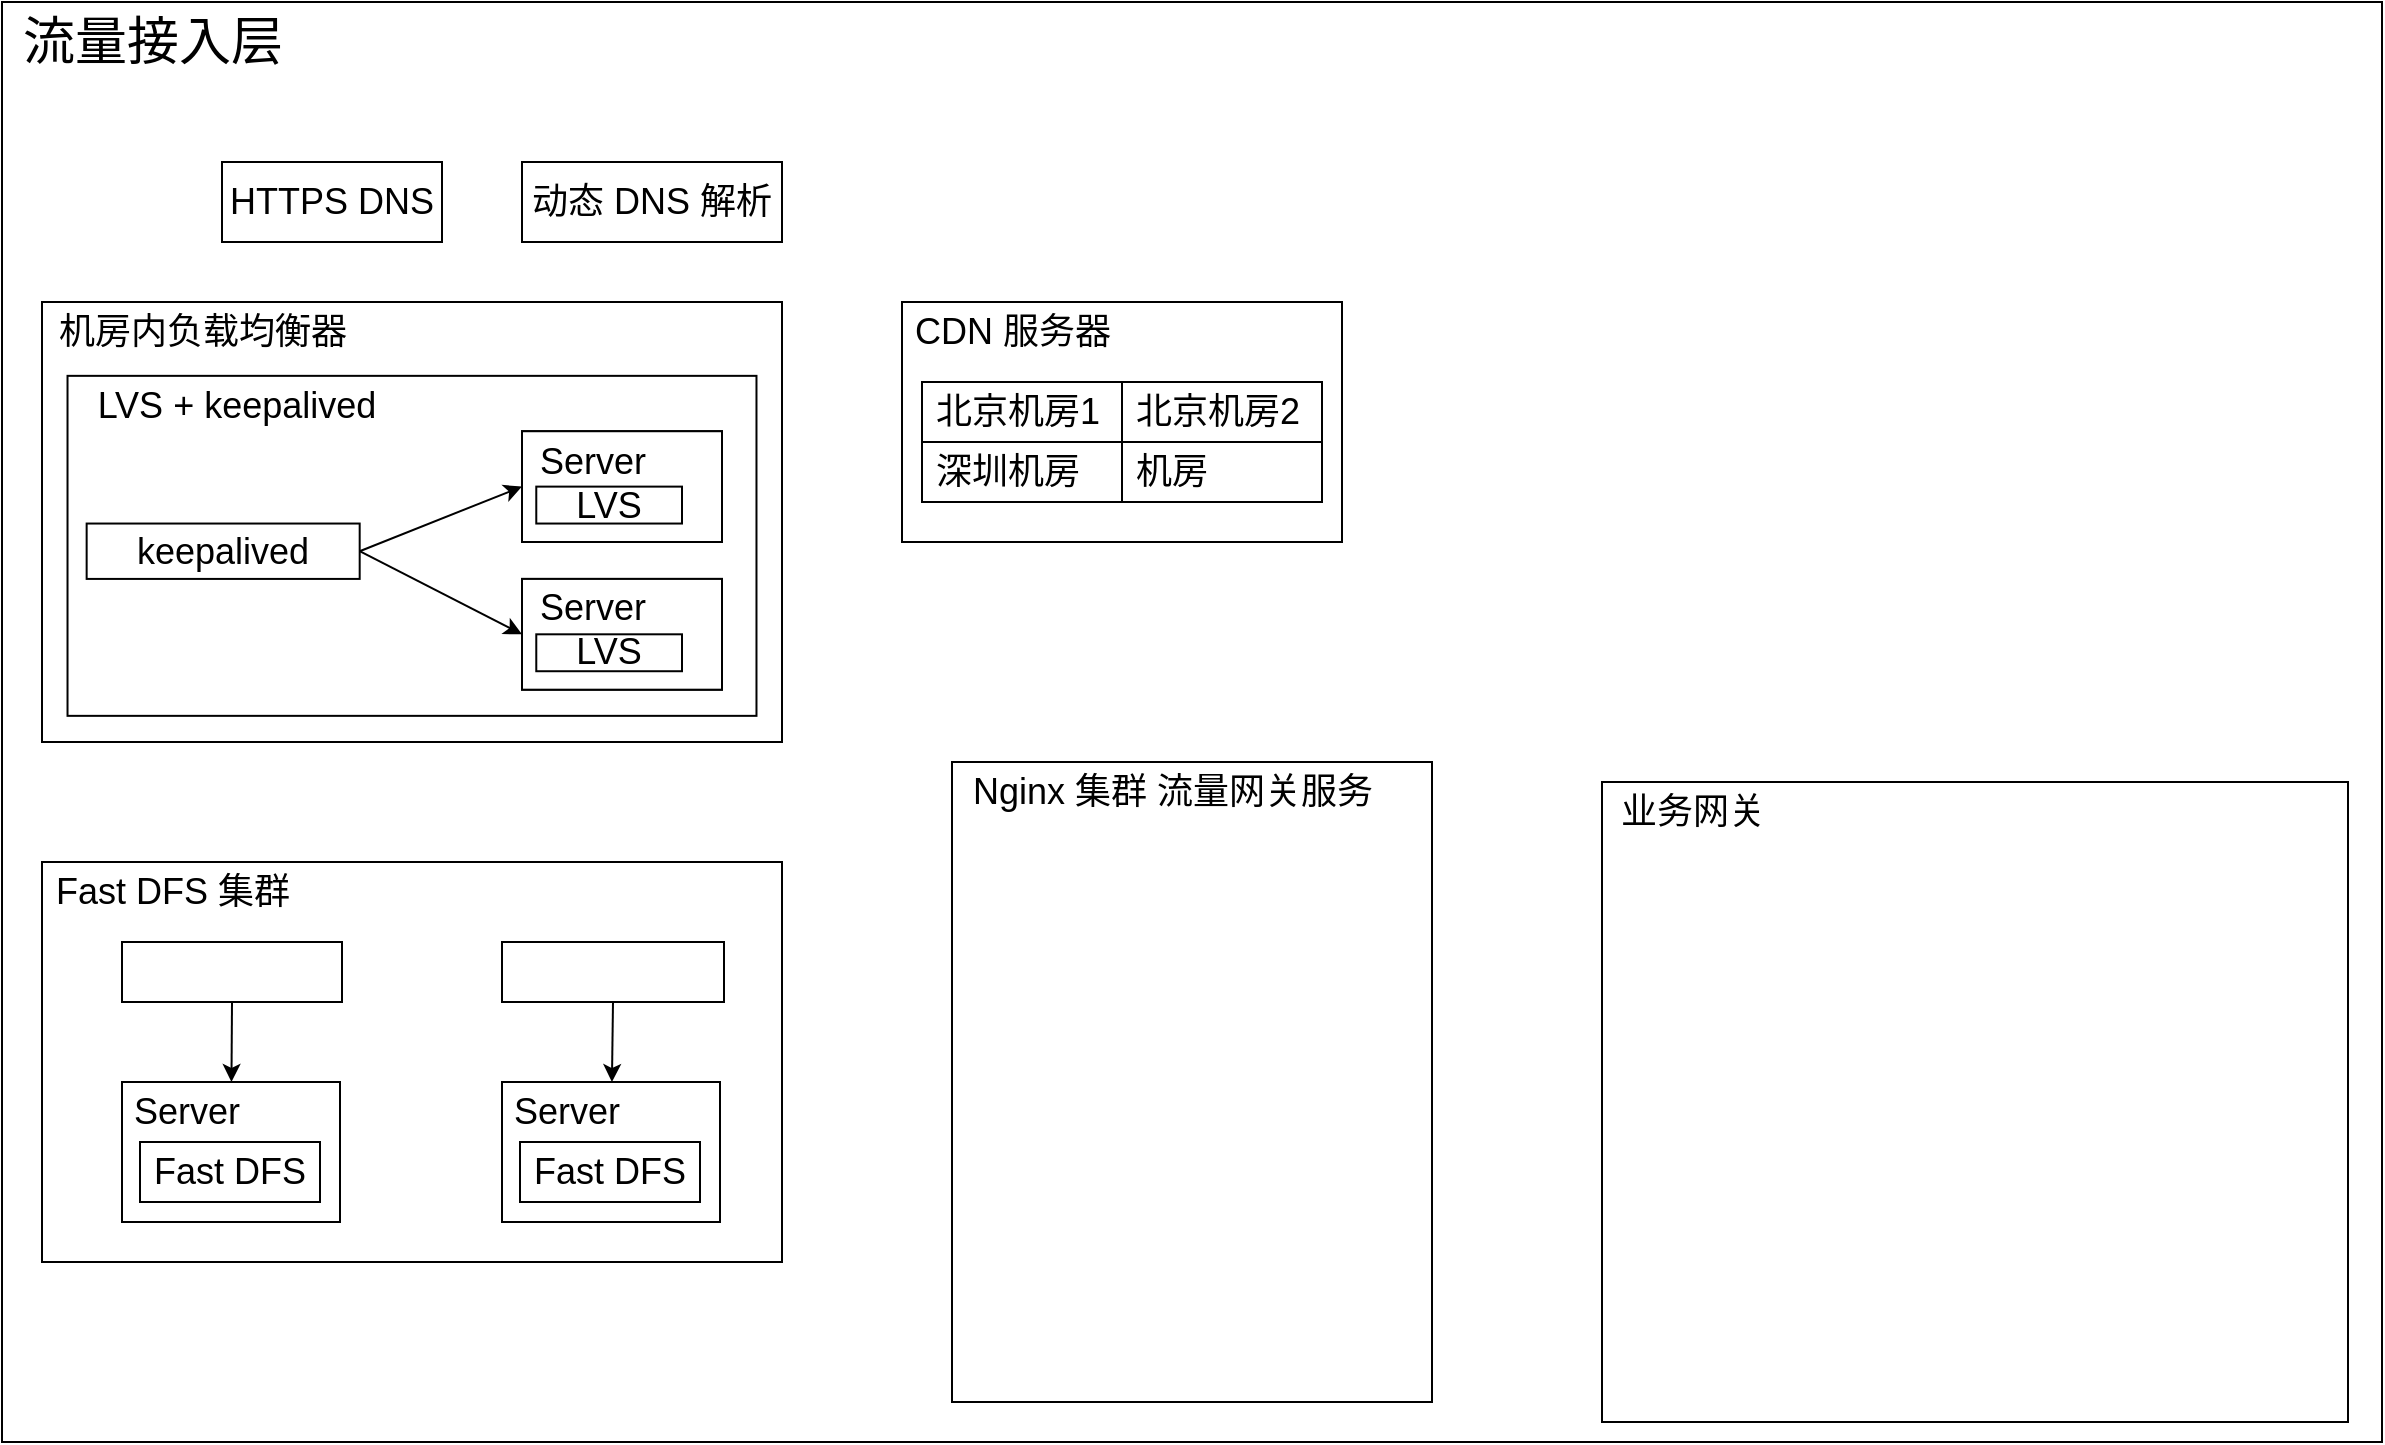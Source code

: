 <mxfile version="14.5.7" type="github">
  <diagram id="bHzi_ambgMTMRVsqIDpd" name="Page-1">
    <mxGraphModel dx="1422" dy="762" grid="1" gridSize="10" guides="1" tooltips="1" connect="1" arrows="1" fold="1" page="1" pageScale="1" pageWidth="827" pageHeight="1169" math="0" shadow="0">
      <root>
        <mxCell id="0" />
        <mxCell id="1" parent="0" />
        <mxCell id="4Noo1hTe9u79b6L2qV_j-10" value="" style="group" vertex="1" connectable="0" parent="1">
          <mxGeometry x="30" y="80" width="1190" height="720" as="geometry" />
        </mxCell>
        <mxCell id="4Noo1hTe9u79b6L2qV_j-1" value="" style="rounded=0;whiteSpace=wrap;html=1;" vertex="1" parent="4Noo1hTe9u79b6L2qV_j-10">
          <mxGeometry width="1190" height="720" as="geometry" />
        </mxCell>
        <mxCell id="4Noo1hTe9u79b6L2qV_j-2" value="流量接入层" style="text;html=1;align=center;verticalAlign=middle;resizable=0;points=[];autosize=1;fontSize=26;" vertex="1" parent="4Noo1hTe9u79b6L2qV_j-10">
          <mxGeometry width="150" height="40" as="geometry" />
        </mxCell>
        <mxCell id="4Noo1hTe9u79b6L2qV_j-8" value="" style="group" vertex="1" connectable="0" parent="4Noo1hTe9u79b6L2qV_j-10">
          <mxGeometry x="20" y="150" width="410" height="440" as="geometry" />
        </mxCell>
        <mxCell id="4Noo1hTe9u79b6L2qV_j-3" value="" style="rounded=0;whiteSpace=wrap;html=1;fontSize=26;" vertex="1" parent="4Noo1hTe9u79b6L2qV_j-8">
          <mxGeometry width="370" height="220" as="geometry" />
        </mxCell>
        <mxCell id="4Noo1hTe9u79b6L2qV_j-4" value="机房内负载均衡器" style="text;html=1;align=center;verticalAlign=middle;resizable=0;points=[];autosize=1;fontSize=18;" vertex="1" parent="4Noo1hTe9u79b6L2qV_j-8">
          <mxGeometry width="160" height="30" as="geometry" />
        </mxCell>
        <mxCell id="4Noo1hTe9u79b6L2qV_j-12" value="" style="group" vertex="1" connectable="0" parent="4Noo1hTe9u79b6L2qV_j-8">
          <mxGeometry x="12.759" y="36.923" width="397.241" height="193.846" as="geometry" />
        </mxCell>
        <mxCell id="4Noo1hTe9u79b6L2qV_j-13" value="" style="rounded=0;whiteSpace=wrap;html=1;fontSize=26;" vertex="1" parent="4Noo1hTe9u79b6L2qV_j-12">
          <mxGeometry width="344.48" height="170" as="geometry" />
        </mxCell>
        <mxCell id="4Noo1hTe9u79b6L2qV_j-14" value="LVS + keepalived" style="text;html=1;align=center;verticalAlign=middle;resizable=0;points=[];autosize=1;fontSize=18;" vertex="1" parent="4Noo1hTe9u79b6L2qV_j-12">
          <mxGeometry x="9.569" width="150" height="30" as="geometry" />
        </mxCell>
        <mxCell id="4Noo1hTe9u79b6L2qV_j-35" style="rounded=0;orthogonalLoop=1;jettySize=auto;html=1;exitX=1;exitY=0.5;exitDx=0;exitDy=0;entryX=0;entryY=0.5;entryDx=0;entryDy=0;fontSize=18;" edge="1" parent="4Noo1hTe9u79b6L2qV_j-12" source="4Noo1hTe9u79b6L2qV_j-15" target="4Noo1hTe9u79b6L2qV_j-24">
          <mxGeometry relative="1" as="geometry" />
        </mxCell>
        <mxCell id="4Noo1hTe9u79b6L2qV_j-36" style="edgeStyle=none;rounded=0;orthogonalLoop=1;jettySize=auto;html=1;exitX=1;exitY=0.5;exitDx=0;exitDy=0;entryX=0;entryY=0.5;entryDx=0;entryDy=0;fontSize=18;" edge="1" parent="4Noo1hTe9u79b6L2qV_j-12" source="4Noo1hTe9u79b6L2qV_j-15" target="4Noo1hTe9u79b6L2qV_j-32">
          <mxGeometry relative="1" as="geometry" />
        </mxCell>
        <mxCell id="4Noo1hTe9u79b6L2qV_j-15" value="keepalived" style="rounded=0;whiteSpace=wrap;html=1;fontSize=18;" vertex="1" parent="4Noo1hTe9u79b6L2qV_j-12">
          <mxGeometry x="9.565" y="73.846" width="136.517" height="27.692" as="geometry" />
        </mxCell>
        <mxCell id="4Noo1hTe9u79b6L2qV_j-28" value="" style="rounded=0;whiteSpace=wrap;html=1;fontSize=20;" vertex="1" parent="4Noo1hTe9u79b6L2qV_j-12">
          <mxGeometry x="227.24" y="101.538" width="100" height="55.385" as="geometry" />
        </mxCell>
        <mxCell id="4Noo1hTe9u79b6L2qV_j-29" value="Server" style="text;html=1;align=center;verticalAlign=middle;resizable=0;points=[];autosize=1;fontSize=18;" vertex="1" parent="4Noo1hTe9u79b6L2qV_j-12">
          <mxGeometry x="227.24" y="101.538" width="70" height="30" as="geometry" />
        </mxCell>
        <mxCell id="4Noo1hTe9u79b6L2qV_j-30" value="LVS" style="rounded=0;whiteSpace=wrap;html=1;fontSize=18;" vertex="1" parent="4Noo1hTe9u79b6L2qV_j-12">
          <mxGeometry x="234.38" y="129.231" width="72.86" height="18.462" as="geometry" />
        </mxCell>
        <mxCell id="4Noo1hTe9u79b6L2qV_j-32" value="" style="rounded=0;whiteSpace=wrap;html=1;fontSize=20;" vertex="1" parent="4Noo1hTe9u79b6L2qV_j-12">
          <mxGeometry x="227.24" y="101.538" width="100" height="55.385" as="geometry" />
        </mxCell>
        <mxCell id="4Noo1hTe9u79b6L2qV_j-33" value="Server" style="text;html=1;align=center;verticalAlign=middle;resizable=0;points=[];autosize=1;fontSize=18;" vertex="1" parent="4Noo1hTe9u79b6L2qV_j-12">
          <mxGeometry x="227.24" y="101.538" width="70" height="30" as="geometry" />
        </mxCell>
        <mxCell id="4Noo1hTe9u79b6L2qV_j-34" value="LVS" style="rounded=0;whiteSpace=wrap;html=1;fontSize=18;" vertex="1" parent="4Noo1hTe9u79b6L2qV_j-12">
          <mxGeometry x="234.38" y="129.231" width="72.86" height="18.462" as="geometry" />
        </mxCell>
        <mxCell id="4Noo1hTe9u79b6L2qV_j-18" value="" style="rounded=0;whiteSpace=wrap;html=1;fontSize=20;" vertex="1" parent="4Noo1hTe9u79b6L2qV_j-12">
          <mxGeometry x="227.24" y="27.692" width="100" height="55.385" as="geometry" />
        </mxCell>
        <mxCell id="4Noo1hTe9u79b6L2qV_j-19" value="Server" style="text;html=1;align=center;verticalAlign=middle;resizable=0;points=[];autosize=1;fontSize=18;" vertex="1" parent="4Noo1hTe9u79b6L2qV_j-12">
          <mxGeometry x="227.24" y="27.692" width="70" height="30" as="geometry" />
        </mxCell>
        <mxCell id="4Noo1hTe9u79b6L2qV_j-21" value="LVS" style="rounded=0;whiteSpace=wrap;html=1;fontSize=18;" vertex="1" parent="4Noo1hTe9u79b6L2qV_j-12">
          <mxGeometry x="234.38" y="55.385" width="72.86" height="18.462" as="geometry" />
        </mxCell>
        <mxCell id="4Noo1hTe9u79b6L2qV_j-24" value="" style="rounded=0;whiteSpace=wrap;html=1;fontSize=20;" vertex="1" parent="4Noo1hTe9u79b6L2qV_j-12">
          <mxGeometry x="227.24" y="27.692" width="100" height="55.385" as="geometry" />
        </mxCell>
        <mxCell id="4Noo1hTe9u79b6L2qV_j-25" value="Server" style="text;html=1;align=center;verticalAlign=middle;resizable=0;points=[];autosize=1;fontSize=18;" vertex="1" parent="4Noo1hTe9u79b6L2qV_j-12">
          <mxGeometry x="227.24" y="27.692" width="70" height="30" as="geometry" />
        </mxCell>
        <mxCell id="4Noo1hTe9u79b6L2qV_j-26" value="LVS" style="rounded=0;whiteSpace=wrap;html=1;fontSize=18;" vertex="1" parent="4Noo1hTe9u79b6L2qV_j-12">
          <mxGeometry x="234.38" y="55.385" width="72.86" height="18.462" as="geometry" />
        </mxCell>
        <mxCell id="4Noo1hTe9u79b6L2qV_j-41" value="HTTPS DNS" style="rounded=0;whiteSpace=wrap;html=1;fontSize=18;align=center;" vertex="1" parent="4Noo1hTe9u79b6L2qV_j-10">
          <mxGeometry x="110" y="80" width="110" height="40" as="geometry" />
        </mxCell>
        <mxCell id="4Noo1hTe9u79b6L2qV_j-42" value="动态 DNS 解析" style="rounded=0;whiteSpace=wrap;html=1;fontSize=18;align=center;" vertex="1" parent="4Noo1hTe9u79b6L2qV_j-10">
          <mxGeometry x="260" y="80" width="130" height="40" as="geometry" />
        </mxCell>
        <mxCell id="4Noo1hTe9u79b6L2qV_j-5" value="" style="rounded=0;whiteSpace=wrap;html=1;fontSize=20;" vertex="1" parent="4Noo1hTe9u79b6L2qV_j-10">
          <mxGeometry x="450" y="150" width="220" height="120" as="geometry" />
        </mxCell>
        <mxCell id="4Noo1hTe9u79b6L2qV_j-6" value="CDN 服务器" style="text;html=1;align=center;verticalAlign=middle;resizable=0;points=[];autosize=1;fontSize=18;" vertex="1" parent="4Noo1hTe9u79b6L2qV_j-10">
          <mxGeometry x="450" y="150" width="110" height="30" as="geometry" />
        </mxCell>
        <mxCell id="4Noo1hTe9u79b6L2qV_j-37" value="&amp;nbsp;北京机房1" style="rounded=0;whiteSpace=wrap;html=1;fontSize=18;align=left;" vertex="1" parent="4Noo1hTe9u79b6L2qV_j-10">
          <mxGeometry x="460" y="190" width="100" height="30" as="geometry" />
        </mxCell>
        <mxCell id="4Noo1hTe9u79b6L2qV_j-38" value="&amp;nbsp;北京机房2" style="rounded=0;whiteSpace=wrap;html=1;fontSize=18;align=left;" vertex="1" parent="4Noo1hTe9u79b6L2qV_j-10">
          <mxGeometry x="560" y="190" width="100" height="30" as="geometry" />
        </mxCell>
        <mxCell id="4Noo1hTe9u79b6L2qV_j-39" value="&amp;nbsp;深圳机房" style="rounded=0;whiteSpace=wrap;html=1;fontSize=18;align=left;" vertex="1" parent="4Noo1hTe9u79b6L2qV_j-10">
          <mxGeometry x="460" y="220" width="100" height="30" as="geometry" />
        </mxCell>
        <mxCell id="4Noo1hTe9u79b6L2qV_j-40" value="&amp;nbsp;机房" style="rounded=0;whiteSpace=wrap;html=1;fontSize=18;align=left;" vertex="1" parent="4Noo1hTe9u79b6L2qV_j-10">
          <mxGeometry x="560" y="220" width="100" height="30" as="geometry" />
        </mxCell>
        <mxCell id="4Noo1hTe9u79b6L2qV_j-77" value="" style="rounded=0;whiteSpace=wrap;html=1;fontSize=18;align=center;" vertex="1" parent="4Noo1hTe9u79b6L2qV_j-10">
          <mxGeometry x="20" y="430" width="370" height="200" as="geometry" />
        </mxCell>
        <mxCell id="4Noo1hTe9u79b6L2qV_j-79" value="Fast DFS 集群" style="text;html=1;align=center;verticalAlign=middle;resizable=0;points=[];autosize=1;fontSize=18;" vertex="1" parent="4Noo1hTe9u79b6L2qV_j-10">
          <mxGeometry x="20" y="430" width="130" height="30" as="geometry" />
        </mxCell>
        <mxCell id="4Noo1hTe9u79b6L2qV_j-80" value="" style="rounded=0;whiteSpace=wrap;html=1;fontSize=18;align=center;" vertex="1" parent="4Noo1hTe9u79b6L2qV_j-10">
          <mxGeometry x="60" y="540" width="109" height="70" as="geometry" />
        </mxCell>
        <mxCell id="4Noo1hTe9u79b6L2qV_j-91" style="rounded=0;orthogonalLoop=1;jettySize=auto;html=1;exitX=0.5;exitY=1;exitDx=0;exitDy=0;fontSize=18;" edge="1" parent="4Noo1hTe9u79b6L2qV_j-10" source="4Noo1hTe9u79b6L2qV_j-87" target="4Noo1hTe9u79b6L2qV_j-80">
          <mxGeometry relative="1" as="geometry">
            <mxPoint x="116" y="535" as="targetPoint" />
          </mxGeometry>
        </mxCell>
        <mxCell id="4Noo1hTe9u79b6L2qV_j-81" value="Server" style="text;html=1;strokeColor=none;fillColor=none;align=center;verticalAlign=middle;whiteSpace=wrap;rounded=0;fontSize=18;" vertex="1" parent="4Noo1hTe9u79b6L2qV_j-10">
          <mxGeometry x="60" y="540" width="65" height="30" as="geometry" />
        </mxCell>
        <mxCell id="4Noo1hTe9u79b6L2qV_j-82" value="Fast DFS" style="rounded=0;whiteSpace=wrap;html=1;fontSize=18;align=center;" vertex="1" parent="4Noo1hTe9u79b6L2qV_j-10">
          <mxGeometry x="69" y="570" width="90" height="30" as="geometry" />
        </mxCell>
        <mxCell id="4Noo1hTe9u79b6L2qV_j-84" value="" style="rounded=0;whiteSpace=wrap;html=1;fontSize=18;align=center;" vertex="1" parent="4Noo1hTe9u79b6L2qV_j-10">
          <mxGeometry x="250" y="540" width="109" height="70" as="geometry" />
        </mxCell>
        <mxCell id="4Noo1hTe9u79b6L2qV_j-92" style="edgeStyle=none;rounded=0;orthogonalLoop=1;jettySize=auto;html=1;exitX=0.5;exitY=1;exitDx=0;exitDy=0;fontSize=18;" edge="1" parent="4Noo1hTe9u79b6L2qV_j-10" source="4Noo1hTe9u79b6L2qV_j-88" target="4Noo1hTe9u79b6L2qV_j-84">
          <mxGeometry relative="1" as="geometry" />
        </mxCell>
        <mxCell id="4Noo1hTe9u79b6L2qV_j-85" value="Server" style="text;html=1;strokeColor=none;fillColor=none;align=center;verticalAlign=middle;whiteSpace=wrap;rounded=0;fontSize=18;" vertex="1" parent="4Noo1hTe9u79b6L2qV_j-10">
          <mxGeometry x="250" y="540" width="65" height="30" as="geometry" />
        </mxCell>
        <mxCell id="4Noo1hTe9u79b6L2qV_j-86" value="Fast DFS" style="rounded=0;whiteSpace=wrap;html=1;fontSize=18;align=center;" vertex="1" parent="4Noo1hTe9u79b6L2qV_j-10">
          <mxGeometry x="259" y="570" width="90" height="30" as="geometry" />
        </mxCell>
        <mxCell id="4Noo1hTe9u79b6L2qV_j-87" value="" style="rounded=0;whiteSpace=wrap;html=1;fontSize=18;align=center;" vertex="1" parent="4Noo1hTe9u79b6L2qV_j-10">
          <mxGeometry x="60" y="470" width="110" height="30" as="geometry" />
        </mxCell>
        <mxCell id="4Noo1hTe9u79b6L2qV_j-88" value="" style="rounded=0;whiteSpace=wrap;html=1;fontSize=18;align=center;" vertex="1" parent="4Noo1hTe9u79b6L2qV_j-10">
          <mxGeometry x="250" y="470" width="111" height="30" as="geometry" />
        </mxCell>
        <mxCell id="4Noo1hTe9u79b6L2qV_j-95" value="" style="group" vertex="1" connectable="0" parent="4Noo1hTe9u79b6L2qV_j-10">
          <mxGeometry x="475" y="380" width="240" height="320" as="geometry" />
        </mxCell>
        <mxCell id="4Noo1hTe9u79b6L2qV_j-93" value="" style="rounded=0;whiteSpace=wrap;html=1;fontSize=18;align=center;" vertex="1" parent="4Noo1hTe9u79b6L2qV_j-95">
          <mxGeometry width="240" height="320" as="geometry" />
        </mxCell>
        <mxCell id="4Noo1hTe9u79b6L2qV_j-94" value="Nginx 集群 流量网关服务" style="text;html=1;align=center;verticalAlign=middle;resizable=0;points=[];autosize=1;fontSize=18;" vertex="1" parent="4Noo1hTe9u79b6L2qV_j-95">
          <mxGeometry width="220" height="30" as="geometry" />
        </mxCell>
        <mxCell id="4Noo1hTe9u79b6L2qV_j-98" value="" style="group" vertex="1" connectable="0" parent="4Noo1hTe9u79b6L2qV_j-10">
          <mxGeometry x="800" y="390" width="373" height="320" as="geometry" />
        </mxCell>
        <mxCell id="4Noo1hTe9u79b6L2qV_j-96" value="" style="rounded=0;whiteSpace=wrap;html=1;fontSize=18;align=center;" vertex="1" parent="4Noo1hTe9u79b6L2qV_j-98">
          <mxGeometry width="373" height="320" as="geometry" />
        </mxCell>
        <mxCell id="4Noo1hTe9u79b6L2qV_j-97" value="业务网关" style="text;html=1;align=center;verticalAlign=middle;resizable=0;points=[];autosize=1;fontSize=18;" vertex="1" parent="4Noo1hTe9u79b6L2qV_j-98">
          <mxGeometry width="90" height="30" as="geometry" />
        </mxCell>
      </root>
    </mxGraphModel>
  </diagram>
</mxfile>
